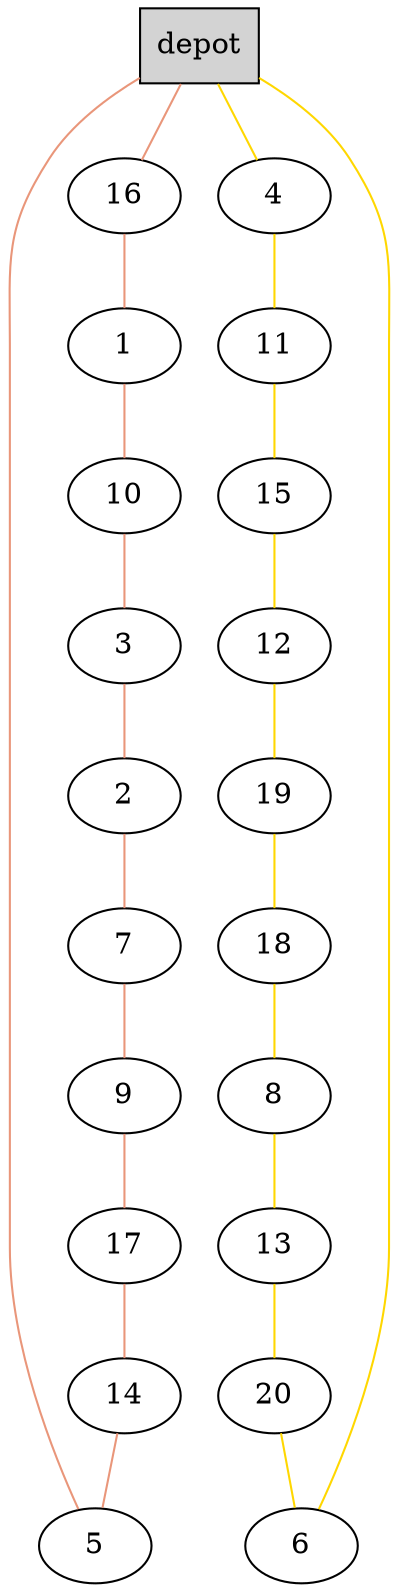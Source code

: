 graph G {
  0[shape = box, label = "depot", style = filled ];
  16[shape = ellipse];
  "0"--"16"[color = darksalmon];
  1[shape = ellipse];
  "16"--"1"[color = darksalmon];
  10[shape = ellipse];
  "1"--"10"[color = darksalmon];
  3[shape = ellipse];
  "10"--"3"[color = darksalmon];
  2[shape = ellipse];
  "3"--"2"[color = darksalmon];
  7[shape = ellipse];
  "2"--"7"[color = darksalmon];
  9[shape = ellipse];
  "7"--"9"[color = darksalmon];
  17[shape = ellipse];
  "9"--"17"[color = darksalmon];
  14[shape = ellipse];
  "17"--"14"[color = darksalmon];
  5[shape = ellipse];
  "14"--"5"[color = darksalmon];
  "5"--"0"[color = darksalmon];
  4[shape = ellipse];
  "0"--"4"[color = gold];
  11[shape = ellipse];
  "4"--"11"[color = gold];
  15[shape = ellipse];
  "11"--"15"[color = gold];
  12[shape = ellipse];
  "15"--"12"[color = gold];
  19[shape = ellipse];
  "12"--"19"[color = gold];
  18[shape = ellipse];
  "19"--"18"[color = gold];
  8[shape = ellipse];
  "18"--"8"[color = gold];
  13[shape = ellipse];
  "8"--"13"[color = gold];
  20[shape = ellipse];
  "13"--"20"[color = gold];
  6[shape = ellipse];
  "20"--"6"[color = gold];
  "6"--"0"[color = gold];
}
